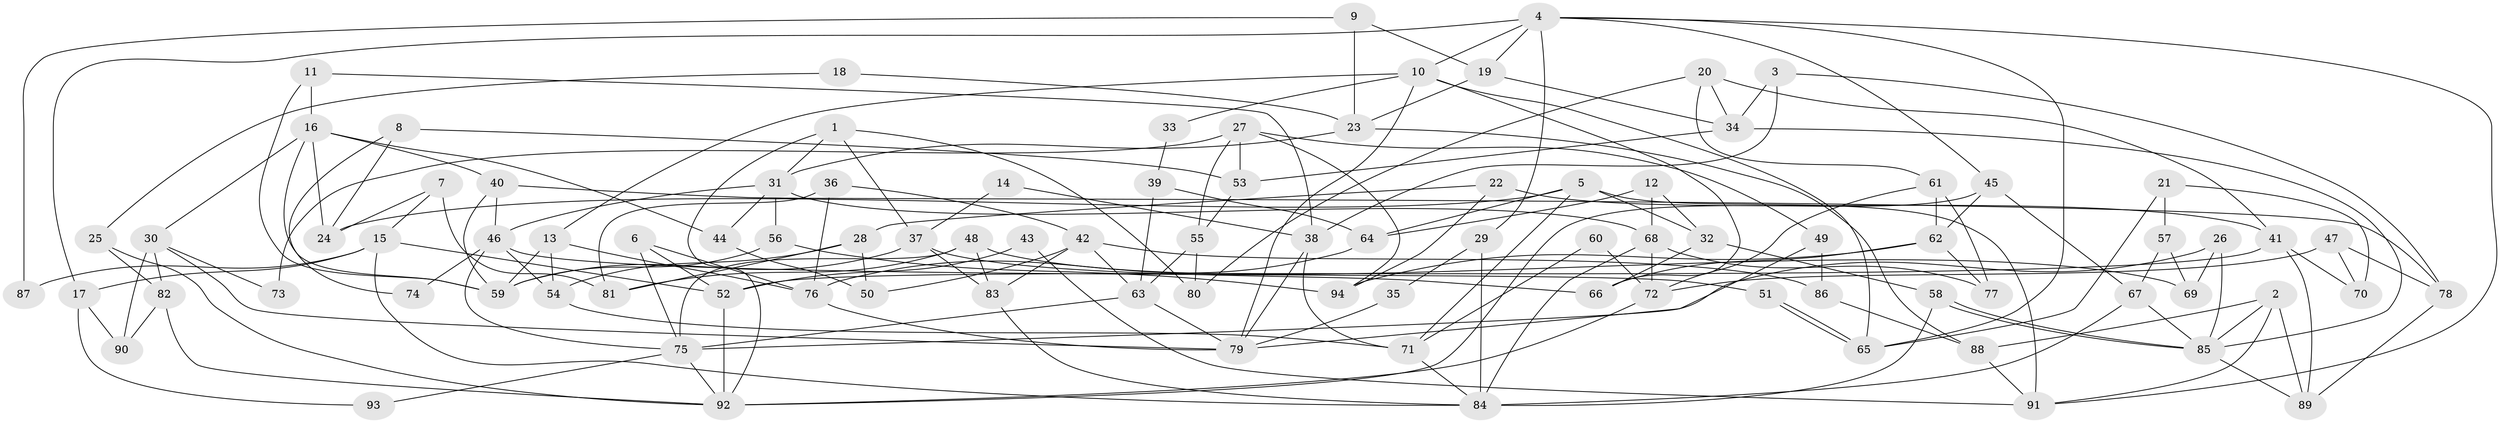 // coarse degree distribution, {7: 0.0847457627118644, 5: 0.1864406779661017, 10: 0.05084745762711865, 6: 0.13559322033898305, 4: 0.1694915254237288, 3: 0.15254237288135594, 8: 0.06779661016949153, 2: 0.13559322033898305, 9: 0.01694915254237288}
// Generated by graph-tools (version 1.1) at 2025/52/02/27/25 19:52:03]
// undirected, 94 vertices, 188 edges
graph export_dot {
graph [start="1"]
  node [color=gray90,style=filled];
  1;
  2;
  3;
  4;
  5;
  6;
  7;
  8;
  9;
  10;
  11;
  12;
  13;
  14;
  15;
  16;
  17;
  18;
  19;
  20;
  21;
  22;
  23;
  24;
  25;
  26;
  27;
  28;
  29;
  30;
  31;
  32;
  33;
  34;
  35;
  36;
  37;
  38;
  39;
  40;
  41;
  42;
  43;
  44;
  45;
  46;
  47;
  48;
  49;
  50;
  51;
  52;
  53;
  54;
  55;
  56;
  57;
  58;
  59;
  60;
  61;
  62;
  63;
  64;
  65;
  66;
  67;
  68;
  69;
  70;
  71;
  72;
  73;
  74;
  75;
  76;
  77;
  78;
  79;
  80;
  81;
  82;
  83;
  84;
  85;
  86;
  87;
  88;
  89;
  90;
  91;
  92;
  93;
  94;
  1 -- 92;
  1 -- 31;
  1 -- 37;
  1 -- 80;
  2 -- 91;
  2 -- 89;
  2 -- 85;
  2 -- 88;
  3 -- 34;
  3 -- 38;
  3 -- 78;
  4 -- 10;
  4 -- 45;
  4 -- 17;
  4 -- 19;
  4 -- 29;
  4 -- 65;
  4 -- 91;
  5 -- 32;
  5 -- 71;
  5 -- 24;
  5 -- 64;
  5 -- 91;
  6 -- 52;
  6 -- 75;
  6 -- 76;
  7 -- 15;
  7 -- 24;
  7 -- 81;
  8 -- 53;
  8 -- 24;
  8 -- 74;
  9 -- 19;
  9 -- 23;
  9 -- 87;
  10 -- 13;
  10 -- 65;
  10 -- 33;
  10 -- 66;
  10 -- 79;
  11 -- 59;
  11 -- 16;
  11 -- 38;
  12 -- 32;
  12 -- 64;
  12 -- 68;
  13 -- 59;
  13 -- 76;
  13 -- 54;
  14 -- 38;
  14 -- 37;
  15 -- 52;
  15 -- 84;
  15 -- 17;
  15 -- 87;
  16 -- 30;
  16 -- 44;
  16 -- 24;
  16 -- 40;
  16 -- 59;
  17 -- 90;
  17 -- 93;
  18 -- 23;
  18 -- 25;
  19 -- 23;
  19 -- 34;
  20 -- 34;
  20 -- 61;
  20 -- 41;
  20 -- 80;
  21 -- 65;
  21 -- 70;
  21 -- 57;
  22 -- 94;
  22 -- 41;
  22 -- 28;
  23 -- 31;
  23 -- 88;
  25 -- 82;
  25 -- 92;
  26 -- 85;
  26 -- 69;
  26 -- 75;
  27 -- 55;
  27 -- 49;
  27 -- 53;
  27 -- 73;
  27 -- 94;
  28 -- 54;
  28 -- 50;
  28 -- 81;
  29 -- 84;
  29 -- 35;
  30 -- 82;
  30 -- 79;
  30 -- 73;
  30 -- 90;
  31 -- 56;
  31 -- 46;
  31 -- 44;
  31 -- 68;
  32 -- 58;
  32 -- 66;
  33 -- 39;
  34 -- 85;
  34 -- 53;
  35 -- 79;
  36 -- 76;
  36 -- 81;
  36 -- 42;
  37 -- 83;
  37 -- 59;
  37 -- 66;
  38 -- 79;
  38 -- 71;
  39 -- 64;
  39 -- 63;
  40 -- 59;
  40 -- 46;
  40 -- 78;
  41 -- 89;
  41 -- 52;
  41 -- 70;
  42 -- 63;
  42 -- 50;
  42 -- 83;
  42 -- 86;
  43 -- 52;
  43 -- 91;
  44 -- 50;
  45 -- 92;
  45 -- 67;
  45 -- 62;
  46 -- 54;
  46 -- 51;
  46 -- 74;
  46 -- 75;
  47 -- 78;
  47 -- 72;
  47 -- 70;
  48 -- 75;
  48 -- 81;
  48 -- 69;
  48 -- 83;
  49 -- 79;
  49 -- 86;
  51 -- 65;
  51 -- 65;
  52 -- 92;
  53 -- 55;
  54 -- 71;
  55 -- 80;
  55 -- 63;
  56 -- 94;
  56 -- 59;
  57 -- 67;
  57 -- 69;
  58 -- 84;
  58 -- 85;
  58 -- 85;
  60 -- 72;
  60 -- 71;
  61 -- 62;
  61 -- 77;
  61 -- 72;
  62 -- 66;
  62 -- 77;
  62 -- 94;
  63 -- 75;
  63 -- 79;
  64 -- 76;
  67 -- 85;
  67 -- 84;
  68 -- 72;
  68 -- 77;
  68 -- 84;
  71 -- 84;
  72 -- 92;
  75 -- 92;
  75 -- 93;
  76 -- 79;
  78 -- 89;
  82 -- 90;
  82 -- 92;
  83 -- 84;
  85 -- 89;
  86 -- 88;
  88 -- 91;
}

